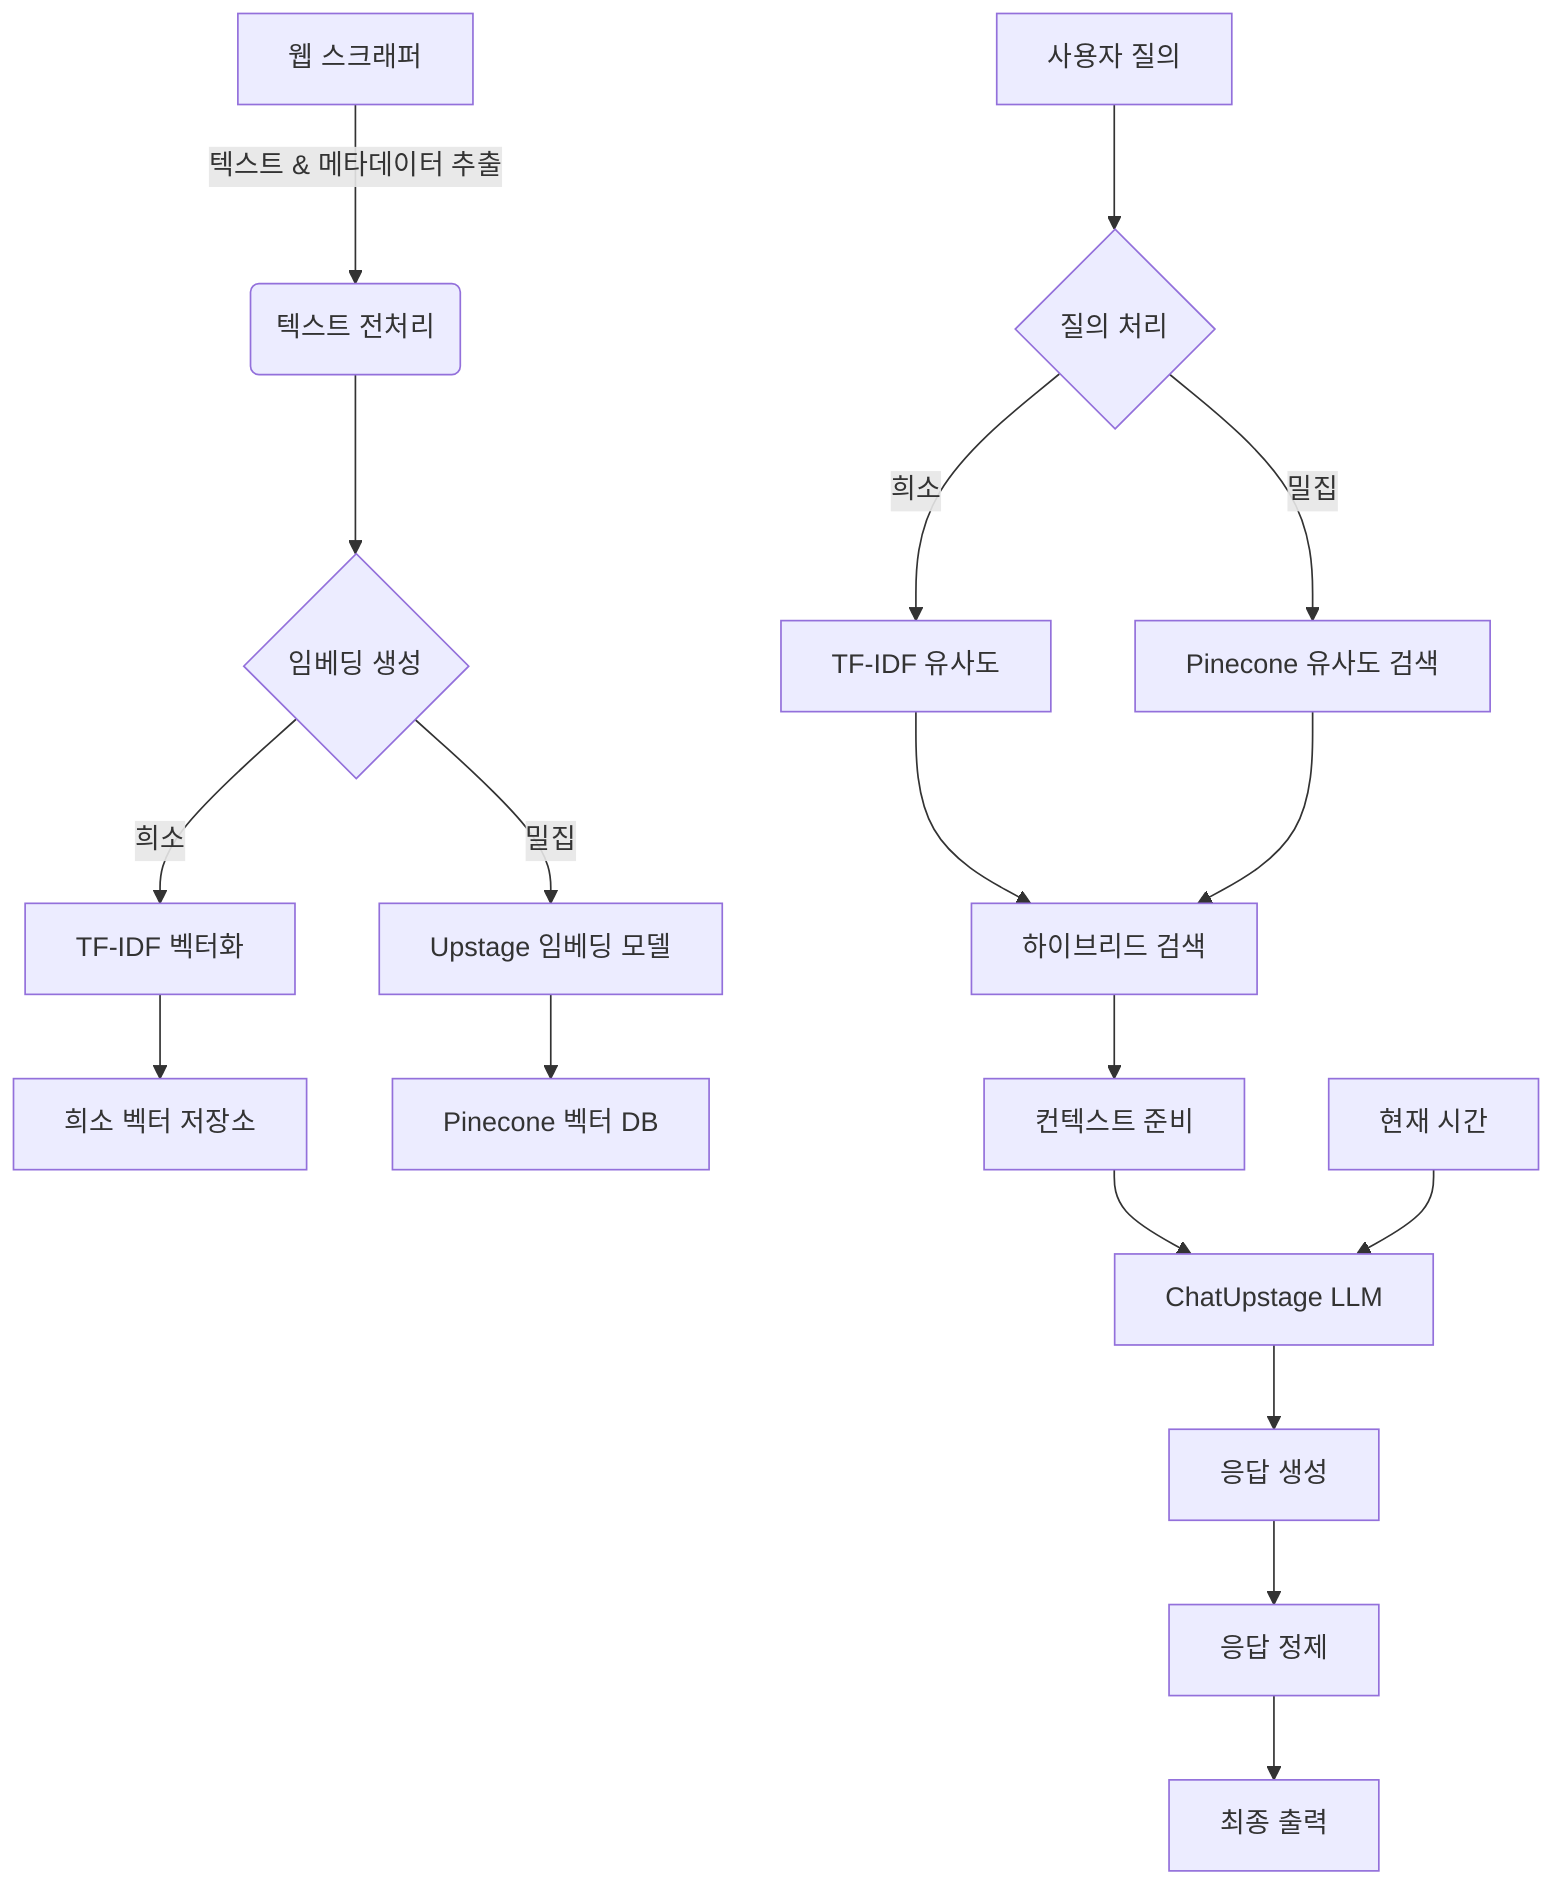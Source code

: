 graph TD
    A[웹 스크래퍼] -->|텍스트 & 메타데이터 추출| B(텍스트 전처리)
    B --> C{임베딩 생성}
    C -->|희소| D[TF-IDF 벡터화]
    C -->|밀집| E[Upstage 임베딩 모델]
    D --> F[희소 벡터 저장소]
    E --> G[Pinecone 벡터 DB]
    H[사용자 질의] --> I{질의 처리}
    I -->|희소| J[TF-IDF 유사도]
    I -->|밀집| K[Pinecone 유사도 검색]
    J --> L[하이브리드 검색]
    K --> L
    L --> M[컨텍스트 준비]
    M --> N[ChatUpstage LLM]
    N --> O[응답 생성]
    O --> P[응답 정제]
    P --> Q[최종 출력]
    R[현재 시간] --> N